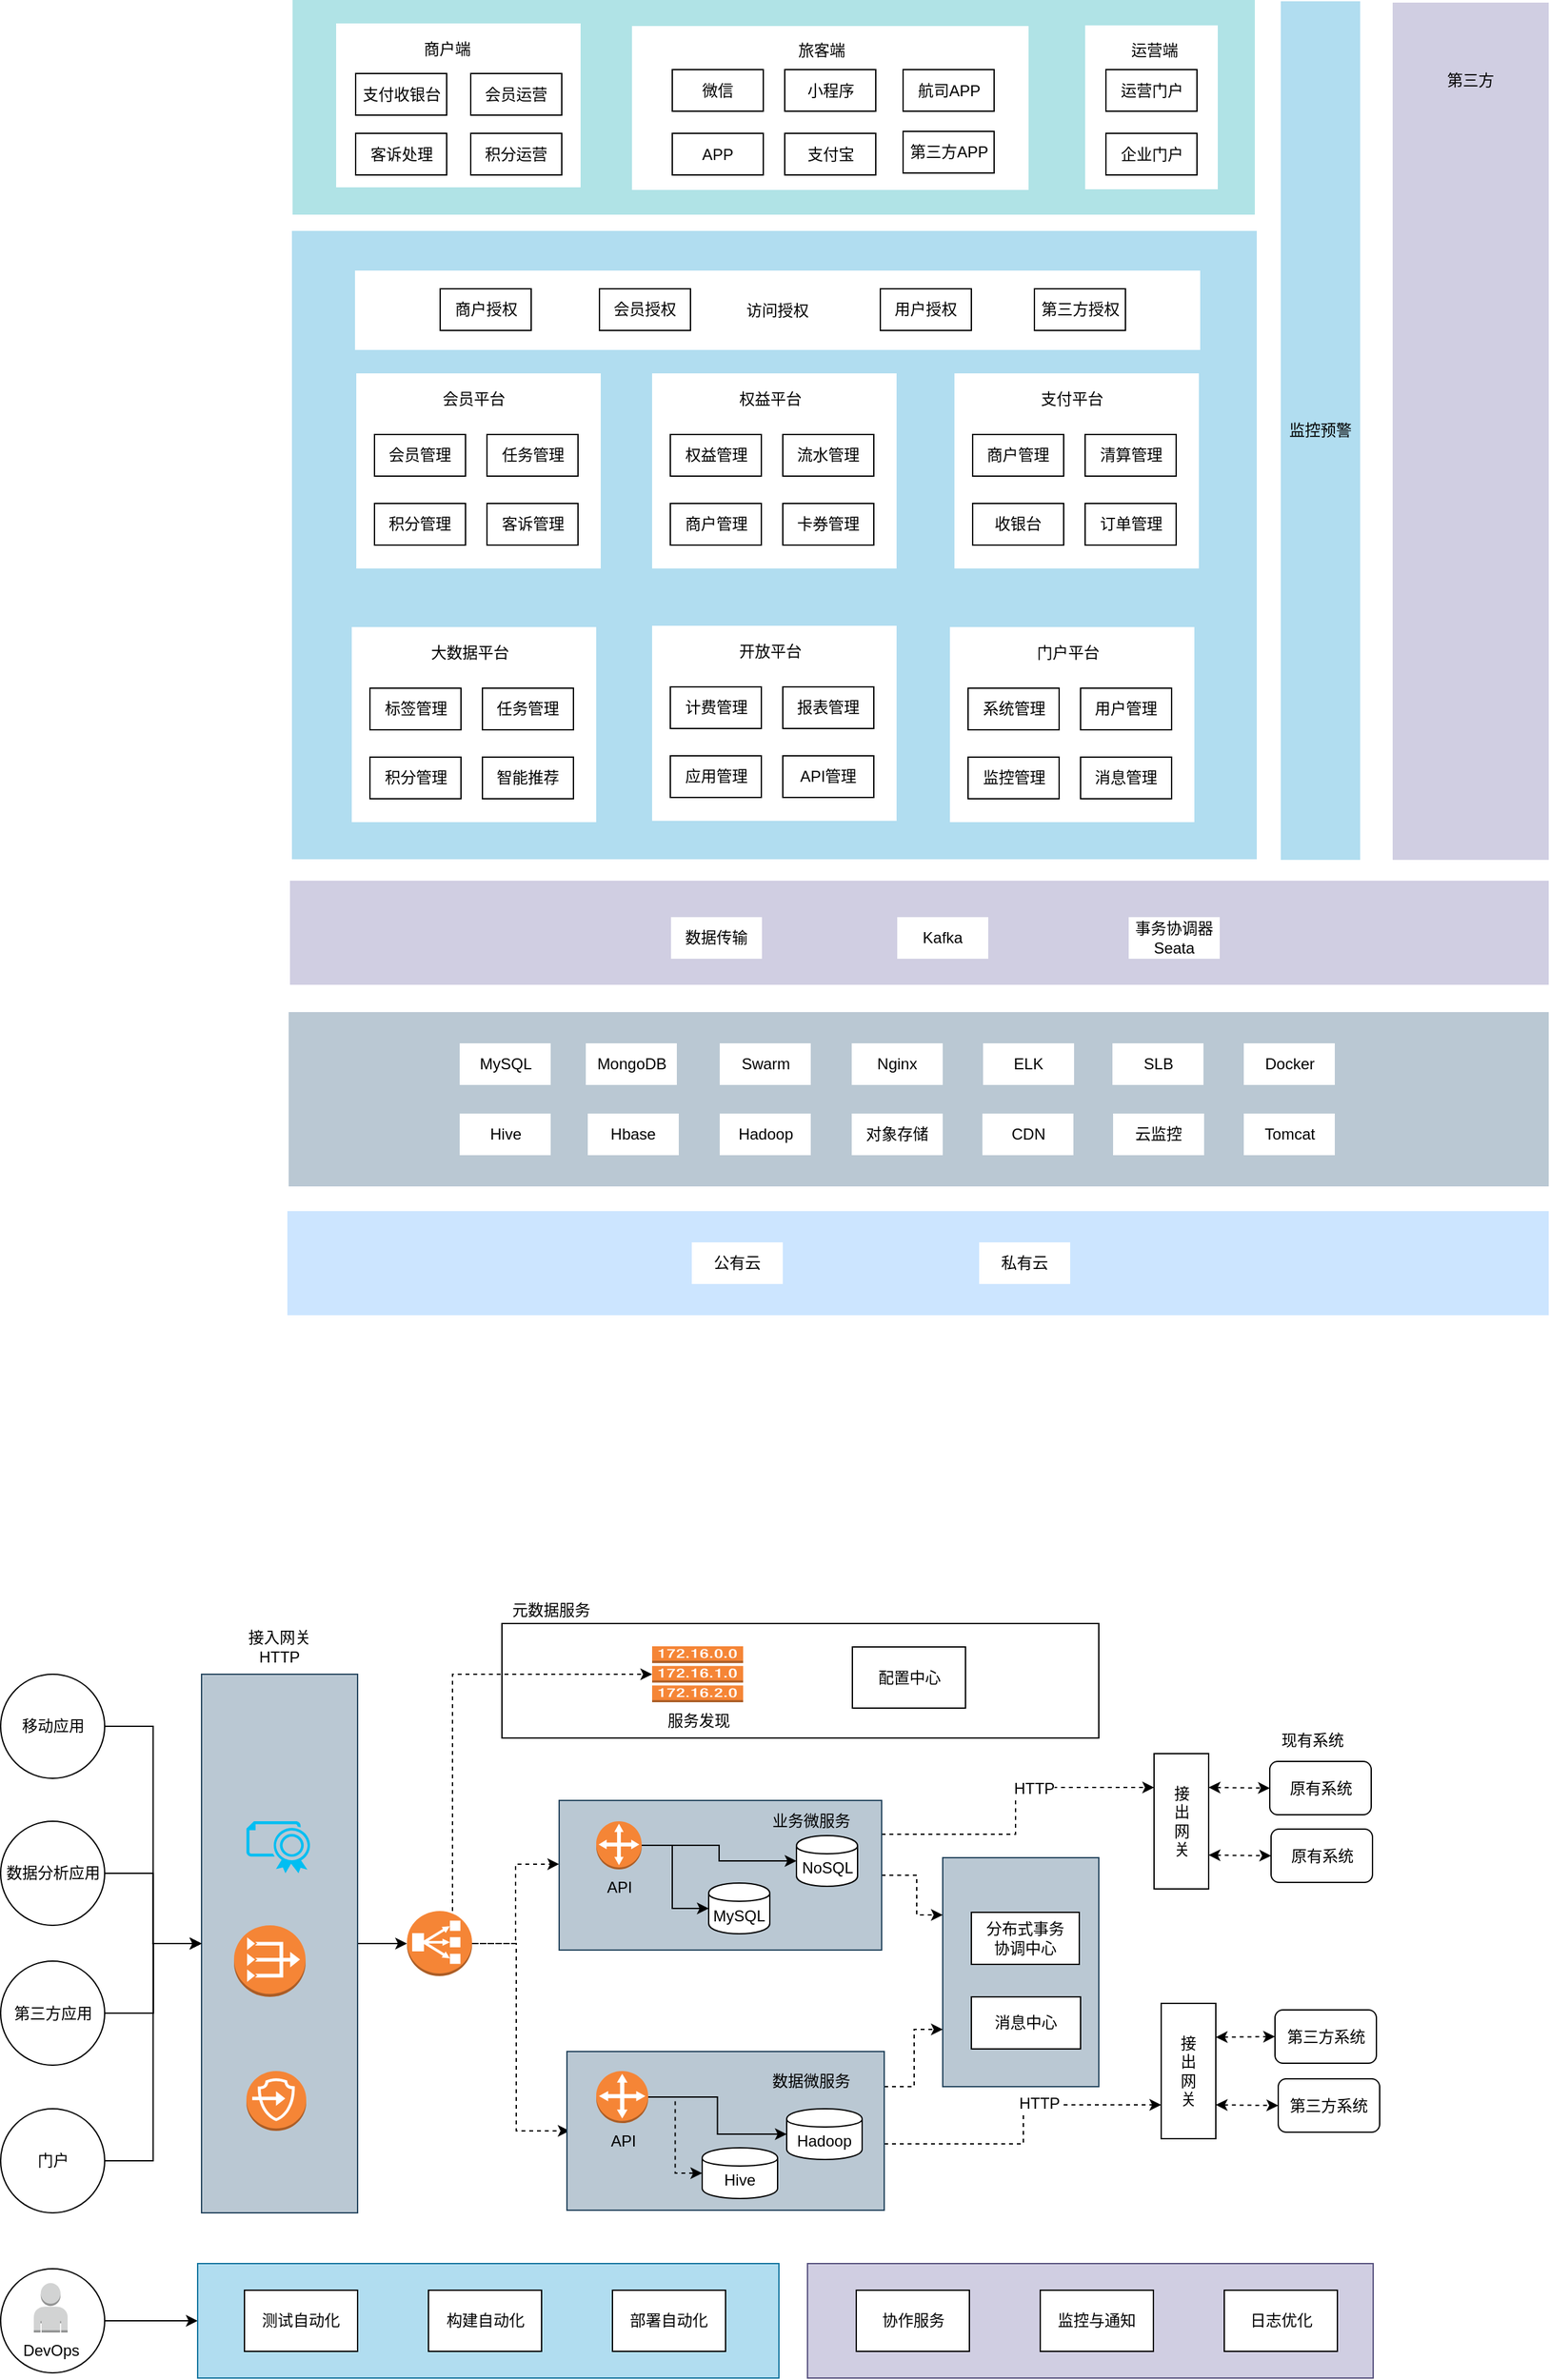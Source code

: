 <mxfile pages="1" version="11.2.4" type="github"><diagram id="NzfkLRakBl-aWR2sNUwm" name="Page-1"><mxGraphModel dx="2050" dy="1060" grid="0" gridSize="10" guides="1" tooltips="1" connect="1" arrows="1" fold="1" page="0" pageScale="1" pageWidth="827" pageHeight="1169" math="0" shadow="0"><root><mxCell id="0"/><mxCell id="1" parent="0"/><mxCell id="3Fnt4mqlotOoZ6IfhGsN-172" value="" style="rounded=0;whiteSpace=wrap;html=1;strokeColor=#23445d;fillColor=#bac8d3;" vertex="1" parent="1"><mxGeometry x="345" y="1458" width="120" height="176" as="geometry"/></mxCell><mxCell id="3Fnt4mqlotOoZ6IfhGsN-140" value="" style="rounded=0;whiteSpace=wrap;html=1;strokeColor=#000000;" vertex="1" parent="1"><mxGeometry x="6" y="1278" width="459" height="88" as="geometry"/></mxCell><mxCell id="3Fnt4mqlotOoZ6IfhGsN-130" value="" style="rounded=0;whiteSpace=wrap;html=1;strokeColor=none;fillColor=#b0e3e6;" vertex="1" parent="1"><mxGeometry x="-155" y="30" width="740" height="165" as="geometry"/></mxCell><mxCell id="3Fnt4mqlotOoZ6IfhGsN-113" value="" style="rounded=0;whiteSpace=wrap;html=1;strokeColor=none;fillColor=#b1ddf0;" vertex="1" parent="1"><mxGeometry x="-155.5" y="207.5" width="742" height="483" as="geometry"/></mxCell><mxCell id="3Fnt4mqlotOoZ6IfhGsN-93" value="" style="rounded=0;whiteSpace=wrap;html=1;fillColor=#cce5ff;strokeColor=none;" vertex="1" parent="1"><mxGeometry x="-159" y="961" width="970" height="80" as="geometry"/></mxCell><mxCell id="3Fnt4mqlotOoZ6IfhGsN-49" value="" style="rounded=0;whiteSpace=wrap;html=1;strokeColor=none;" vertex="1" parent="1"><mxGeometry x="-106" y="317" width="188" height="150" as="geometry"/></mxCell><mxCell id="3Fnt4mqlotOoZ6IfhGsN-28" value="访问授权" style="rounded=0;whiteSpace=wrap;html=1;strokeColor=none;" vertex="1" parent="1"><mxGeometry x="-107" y="238" width="650" height="61" as="geometry"/></mxCell><mxCell id="3Fnt4mqlotOoZ6IfhGsN-18" value="" style="rounded=0;whiteSpace=wrap;html=1;strokeColor=none;" vertex="1" parent="1"><mxGeometry x="-121.5" y="48" width="188" height="126" as="geometry"/></mxCell><mxCell id="3Fnt4mqlotOoZ6IfhGsN-19" value="商户端" style="text;html=1;strokeColor=none;fillColor=none;align=center;verticalAlign=middle;whiteSpace=wrap;rounded=0;" vertex="1" parent="1"><mxGeometry x="-56.5" y="58" width="40" height="20" as="geometry"/></mxCell><mxCell id="3Fnt4mqlotOoZ6IfhGsN-20" value="" style="rounded=0;whiteSpace=wrap;html=1;strokeColor=none;" vertex="1" parent="1"><mxGeometry x="106" y="50" width="305" height="126" as="geometry"/></mxCell><mxCell id="3Fnt4mqlotOoZ6IfhGsN-21" value="旅客端" style="text;html=1;strokeColor=none;fillColor=none;align=center;verticalAlign=middle;whiteSpace=wrap;rounded=0;" vertex="1" parent="1"><mxGeometry x="232" y="59" width="40" height="20" as="geometry"/></mxCell><mxCell id="3Fnt4mqlotOoZ6IfhGsN-22" value="" style="rounded=0;whiteSpace=wrap;html=1;strokeColor=none;" vertex="1" parent="1"><mxGeometry x="454.5" y="49.5" width="102" height="126" as="geometry"/></mxCell><mxCell id="3Fnt4mqlotOoZ6IfhGsN-23" value="运营端" style="text;html=1;strokeColor=none;fillColor=none;align=center;verticalAlign=middle;whiteSpace=wrap;rounded=0;" vertex="1" parent="1"><mxGeometry x="487.5" y="59" width="40" height="20" as="geometry"/></mxCell><mxCell id="3Fnt4mqlotOoZ6IfhGsN-24" value="" style="rounded=0;whiteSpace=wrap;html=1;fillColor=#d0cee2;strokeColor=none;" vertex="1" parent="1"><mxGeometry x="691" y="32" width="120" height="659" as="geometry"/></mxCell><mxCell id="3Fnt4mqlotOoZ6IfhGsN-25" value="第三方" style="text;html=1;strokeColor=none;fillColor=none;align=center;verticalAlign=middle;whiteSpace=wrap;rounded=0;" vertex="1" parent="1"><mxGeometry x="731" y="82" width="40" height="20" as="geometry"/></mxCell><mxCell id="3Fnt4mqlotOoZ6IfhGsN-26" value="监控预警" style="rounded=0;whiteSpace=wrap;html=1;fillColor=#b1ddf0;strokeColor=none;" vertex="1" parent="1"><mxGeometry x="605" y="31" width="61" height="660" as="geometry"/></mxCell><mxCell id="3Fnt4mqlotOoZ6IfhGsN-29" value="" style="rounded=0;whiteSpace=wrap;html=1;fillColor=#bac8d3;strokeColor=none;" vertex="1" parent="1"><mxGeometry x="-158" y="808" width="969" height="134" as="geometry"/></mxCell><mxCell id="3Fnt4mqlotOoZ6IfhGsN-30" value="MySQL" style="rounded=0;whiteSpace=wrap;html=1;strokeColor=none;" vertex="1" parent="1"><mxGeometry x="-26.5" y="832" width="70" height="32" as="geometry"/></mxCell><mxCell id="3Fnt4mqlotOoZ6IfhGsN-31" value="MongoDB" style="rounded=0;whiteSpace=wrap;html=1;strokeColor=none;" vertex="1" parent="1"><mxGeometry x="70.5" y="832" width="70" height="32" as="geometry"/></mxCell><mxCell id="3Fnt4mqlotOoZ6IfhGsN-35" value="SLB" style="rounded=0;whiteSpace=wrap;html=1;strokeColor=none;" vertex="1" parent="1"><mxGeometry x="475.5" y="832" width="70" height="32" as="geometry"/></mxCell><mxCell id="3Fnt4mqlotOoZ6IfhGsN-36" value="Docker" style="rounded=0;whiteSpace=wrap;html=1;strokeColor=none;" vertex="1" parent="1"><mxGeometry x="576.5" y="832" width="70" height="32" as="geometry"/></mxCell><mxCell id="3Fnt4mqlotOoZ6IfhGsN-37" value="Swarm" style="rounded=0;whiteSpace=wrap;html=1;strokeColor=none;" vertex="1" parent="1"><mxGeometry x="173.5" y="832" width="70" height="32" as="geometry"/></mxCell><mxCell id="3Fnt4mqlotOoZ6IfhGsN-39" value="Hive" style="rounded=0;whiteSpace=wrap;html=1;strokeColor=none;" vertex="1" parent="1"><mxGeometry x="-26.5" y="886" width="70" height="32" as="geometry"/></mxCell><mxCell id="3Fnt4mqlotOoZ6IfhGsN-40" value="Hbase" style="rounded=0;whiteSpace=wrap;html=1;strokeColor=none;" vertex="1" parent="1"><mxGeometry x="72" y="886" width="70" height="32" as="geometry"/></mxCell><mxCell id="3Fnt4mqlotOoZ6IfhGsN-41" value="Hadoop" style="rounded=0;whiteSpace=wrap;html=1;strokeColor=none;" vertex="1" parent="1"><mxGeometry x="173.5" y="886" width="70" height="32" as="geometry"/></mxCell><mxCell id="3Fnt4mqlotOoZ6IfhGsN-42" value="对象存储" style="rounded=0;whiteSpace=wrap;html=1;strokeColor=none;" vertex="1" parent="1"><mxGeometry x="275" y="886" width="70" height="32" as="geometry"/></mxCell><mxCell id="3Fnt4mqlotOoZ6IfhGsN-43" value="CDN" style="rounded=0;whiteSpace=wrap;html=1;strokeColor=none;" vertex="1" parent="1"><mxGeometry x="375.5" y="886" width="70" height="32" as="geometry"/></mxCell><mxCell id="3Fnt4mqlotOoZ6IfhGsN-44" value="云监控" style="rounded=0;whiteSpace=wrap;html=1;strokeColor=none;" vertex="1" parent="1"><mxGeometry x="476" y="886" width="70" height="32" as="geometry"/></mxCell><mxCell id="3Fnt4mqlotOoZ6IfhGsN-45" value="Tomcat" style="rounded=0;whiteSpace=wrap;html=1;strokeColor=none;" vertex="1" parent="1"><mxGeometry x="576.5" y="886" width="70" height="32" as="geometry"/></mxCell><mxCell id="3Fnt4mqlotOoZ6IfhGsN-46" value="Nginx" style="rounded=0;whiteSpace=wrap;html=1;strokeColor=none;" vertex="1" parent="1"><mxGeometry x="275" y="832" width="70" height="32" as="geometry"/></mxCell><mxCell id="3Fnt4mqlotOoZ6IfhGsN-47" value="ELK" style="rounded=0;whiteSpace=wrap;html=1;strokeColor=none;" vertex="1" parent="1"><mxGeometry x="376" y="832" width="70" height="32" as="geometry"/></mxCell><mxCell id="3Fnt4mqlotOoZ6IfhGsN-50" value="会员平台" style="text;html=1;strokeColor=none;fillColor=none;align=center;verticalAlign=middle;whiteSpace=wrap;rounded=0;" vertex="1" parent="1"><mxGeometry x="-41" y="327" width="51" height="20" as="geometry"/></mxCell><mxCell id="3Fnt4mqlotOoZ6IfhGsN-52" value="会员管理" style="rounded=0;whiteSpace=wrap;html=1;strokeColor=#000000;" vertex="1" parent="1"><mxGeometry x="-92" y="364" width="70" height="32" as="geometry"/></mxCell><mxCell id="3Fnt4mqlotOoZ6IfhGsN-53" value="任务管理" style="rounded=0;whiteSpace=wrap;html=1;strokeColor=#000000;" vertex="1" parent="1"><mxGeometry x="-5.5" y="364" width="70" height="32" as="geometry"/></mxCell><mxCell id="3Fnt4mqlotOoZ6IfhGsN-54" value="" style="rounded=0;whiteSpace=wrap;html=1;strokeColor=none;" vertex="1" parent="1"><mxGeometry x="121.5" y="317" width="188" height="150" as="geometry"/></mxCell><mxCell id="3Fnt4mqlotOoZ6IfhGsN-55" value="权益平台" style="text;html=1;strokeColor=none;fillColor=none;align=center;verticalAlign=middle;whiteSpace=wrap;rounded=0;" vertex="1" parent="1"><mxGeometry x="186.5" y="327" width="51" height="20" as="geometry"/></mxCell><mxCell id="3Fnt4mqlotOoZ6IfhGsN-56" value="权益管理" style="rounded=0;whiteSpace=wrap;html=1;strokeColor=#000000;" vertex="1" parent="1"><mxGeometry x="135.5" y="364" width="70" height="32" as="geometry"/></mxCell><mxCell id="3Fnt4mqlotOoZ6IfhGsN-57" value="流水管理" style="rounded=0;whiteSpace=wrap;html=1;strokeColor=#000000;" vertex="1" parent="1"><mxGeometry x="222" y="364" width="70" height="32" as="geometry"/></mxCell><mxCell id="3Fnt4mqlotOoZ6IfhGsN-58" value="" style="rounded=0;whiteSpace=wrap;html=1;strokeColor=none;" vertex="1" parent="1"><mxGeometry x="354" y="317" width="188" height="150" as="geometry"/></mxCell><mxCell id="3Fnt4mqlotOoZ6IfhGsN-59" value="支付平台" style="text;html=1;strokeColor=none;fillColor=none;align=center;verticalAlign=middle;whiteSpace=wrap;rounded=0;" vertex="1" parent="1"><mxGeometry x="419" y="327" width="51" height="20" as="geometry"/></mxCell><mxCell id="3Fnt4mqlotOoZ6IfhGsN-60" value="商户管理" style="rounded=0;whiteSpace=wrap;html=1;strokeColor=#000000;" vertex="1" parent="1"><mxGeometry x="368" y="364" width="70" height="32" as="geometry"/></mxCell><mxCell id="3Fnt4mqlotOoZ6IfhGsN-61" value="清算管理" style="rounded=0;whiteSpace=wrap;html=1;strokeColor=#000000;" vertex="1" parent="1"><mxGeometry x="454.5" y="364" width="70" height="32" as="geometry"/></mxCell><mxCell id="3Fnt4mqlotOoZ6IfhGsN-62" value="收银台" style="rounded=0;whiteSpace=wrap;html=1;strokeColor=#000000;" vertex="1" parent="1"><mxGeometry x="368" y="417" width="70" height="32" as="geometry"/></mxCell><mxCell id="3Fnt4mqlotOoZ6IfhGsN-63" value="订单管理" style="rounded=0;whiteSpace=wrap;html=1;strokeColor=#000000;" vertex="1" parent="1"><mxGeometry x="454.5" y="417" width="70" height="32" as="geometry"/></mxCell><mxCell id="3Fnt4mqlotOoZ6IfhGsN-64" value="积分管理" style="rounded=0;whiteSpace=wrap;html=1;strokeColor=#000000;" vertex="1" parent="1"><mxGeometry x="-92" y="417" width="70" height="32" as="geometry"/></mxCell><mxCell id="3Fnt4mqlotOoZ6IfhGsN-65" value="客诉管理" style="rounded=0;whiteSpace=wrap;html=1;strokeColor=#000000;" vertex="1" parent="1"><mxGeometry x="-5.5" y="417" width="70" height="32" as="geometry"/></mxCell><mxCell id="3Fnt4mqlotOoZ6IfhGsN-66" value="" style="rounded=0;whiteSpace=wrap;html=1;strokeColor=none;" vertex="1" parent="1"><mxGeometry x="-109.5" y="512" width="188" height="150" as="geometry"/></mxCell><mxCell id="3Fnt4mqlotOoZ6IfhGsN-67" value="大数据平台" style="text;html=1;strokeColor=none;fillColor=none;align=center;verticalAlign=middle;whiteSpace=wrap;rounded=0;" vertex="1" parent="1"><mxGeometry x="-50.5" y="522" width="63" height="20" as="geometry"/></mxCell><mxCell id="3Fnt4mqlotOoZ6IfhGsN-68" value="标签管理" style="rounded=0;whiteSpace=wrap;html=1;strokeColor=#000000;" vertex="1" parent="1"><mxGeometry x="-95.5" y="559" width="70" height="32" as="geometry"/></mxCell><mxCell id="3Fnt4mqlotOoZ6IfhGsN-69" value="任务管理" style="rounded=0;whiteSpace=wrap;html=1;strokeColor=#000000;" vertex="1" parent="1"><mxGeometry x="-9" y="559" width="70" height="32" as="geometry"/></mxCell><mxCell id="3Fnt4mqlotOoZ6IfhGsN-70" value="积分管理" style="rounded=0;whiteSpace=wrap;html=1;strokeColor=#000000;" vertex="1" parent="1"><mxGeometry x="-95.5" y="612" width="70" height="32" as="geometry"/></mxCell><mxCell id="3Fnt4mqlotOoZ6IfhGsN-71" value="智能推荐" style="rounded=0;whiteSpace=wrap;html=1;strokeColor=#000000;" vertex="1" parent="1"><mxGeometry x="-9" y="612" width="70" height="32" as="geometry"/></mxCell><mxCell id="3Fnt4mqlotOoZ6IfhGsN-72" value="" style="rounded=0;whiteSpace=wrap;html=1;fillColor=#d0cee2;strokeColor=none;" vertex="1" parent="1"><mxGeometry x="-157" y="707" width="968" height="80" as="geometry"/></mxCell><mxCell id="3Fnt4mqlotOoZ6IfhGsN-76" value="数据传输" style="rounded=0;whiteSpace=wrap;html=1;strokeColor=none;" vertex="1" parent="1"><mxGeometry x="136" y="735" width="70" height="32" as="geometry"/></mxCell><mxCell id="3Fnt4mqlotOoZ6IfhGsN-77" value="Kafka" style="rounded=0;whiteSpace=wrap;html=1;strokeColor=none;" vertex="1" parent="1"><mxGeometry x="310" y="735" width="70" height="32" as="geometry"/></mxCell><mxCell id="3Fnt4mqlotOoZ6IfhGsN-91" value="事务协调器Seata" style="rounded=0;whiteSpace=wrap;html=1;strokeColor=none;" vertex="1" parent="1"><mxGeometry x="488" y="735" width="70" height="32" as="geometry"/></mxCell><mxCell id="3Fnt4mqlotOoZ6IfhGsN-92" value="公有云" style="rounded=0;whiteSpace=wrap;html=1;strokeColor=none;" vertex="1" parent="1"><mxGeometry x="152" y="985" width="70" height="32" as="geometry"/></mxCell><mxCell id="3Fnt4mqlotOoZ6IfhGsN-94" value="私有云" style="rounded=0;whiteSpace=wrap;html=1;strokeColor=none;" vertex="1" parent="1"><mxGeometry x="373" y="985" width="70" height="32" as="geometry"/></mxCell><mxCell id="3Fnt4mqlotOoZ6IfhGsN-95" value="" style="rounded=0;whiteSpace=wrap;html=1;strokeColor=none;" vertex="1" parent="1"><mxGeometry x="121.5" y="511" width="188" height="150" as="geometry"/></mxCell><mxCell id="3Fnt4mqlotOoZ6IfhGsN-96" value="开放平台" style="text;html=1;strokeColor=none;fillColor=none;align=center;verticalAlign=middle;whiteSpace=wrap;rounded=0;" vertex="1" parent="1"><mxGeometry x="186.5" y="521" width="51" height="20" as="geometry"/></mxCell><mxCell id="3Fnt4mqlotOoZ6IfhGsN-97" value="计费管理" style="rounded=0;whiteSpace=wrap;html=1;strokeColor=#000000;" vertex="1" parent="1"><mxGeometry x="135.5" y="558" width="70" height="32" as="geometry"/></mxCell><mxCell id="3Fnt4mqlotOoZ6IfhGsN-98" value="报表管理" style="rounded=0;whiteSpace=wrap;html=1;strokeColor=#000000;" vertex="1" parent="1"><mxGeometry x="222" y="558" width="70" height="32" as="geometry"/></mxCell><mxCell id="3Fnt4mqlotOoZ6IfhGsN-99" value="应用管理" style="rounded=0;whiteSpace=wrap;html=1;strokeColor=#000000;" vertex="1" parent="1"><mxGeometry x="135.5" y="611" width="70" height="32" as="geometry"/></mxCell><mxCell id="3Fnt4mqlotOoZ6IfhGsN-100" value="API管理" style="rounded=0;whiteSpace=wrap;html=1;strokeColor=#000000;" vertex="1" parent="1"><mxGeometry x="222" y="611" width="70" height="32" as="geometry"/></mxCell><mxCell id="3Fnt4mqlotOoZ6IfhGsN-101" value="" style="rounded=0;whiteSpace=wrap;html=1;strokeColor=none;" vertex="1" parent="1"><mxGeometry x="350.5" y="512" width="188" height="150" as="geometry"/></mxCell><mxCell id="3Fnt4mqlotOoZ6IfhGsN-102" value="门户平台" style="text;html=1;strokeColor=none;fillColor=none;align=center;verticalAlign=middle;whiteSpace=wrap;rounded=0;" vertex="1" parent="1"><mxGeometry x="415.5" y="522" width="51" height="20" as="geometry"/></mxCell><mxCell id="3Fnt4mqlotOoZ6IfhGsN-103" value="系统管理" style="rounded=0;whiteSpace=wrap;html=1;strokeColor=#000000;" vertex="1" parent="1"><mxGeometry x="364.5" y="559" width="70" height="32" as="geometry"/></mxCell><mxCell id="3Fnt4mqlotOoZ6IfhGsN-104" value="用户管理" style="rounded=0;whiteSpace=wrap;html=1;strokeColor=#000000;" vertex="1" parent="1"><mxGeometry x="451" y="559" width="70" height="32" as="geometry"/></mxCell><mxCell id="3Fnt4mqlotOoZ6IfhGsN-105" value="监控管理" style="rounded=0;whiteSpace=wrap;html=1;strokeColor=#000000;" vertex="1" parent="1"><mxGeometry x="364.5" y="612" width="70" height="32" as="geometry"/></mxCell><mxCell id="3Fnt4mqlotOoZ6IfhGsN-106" value="消息管理" style="rounded=0;whiteSpace=wrap;html=1;strokeColor=#000000;" vertex="1" parent="1"><mxGeometry x="451" y="612" width="70" height="32" as="geometry"/></mxCell><mxCell id="3Fnt4mqlotOoZ6IfhGsN-107" value="商户管理" style="rounded=0;whiteSpace=wrap;html=1;strokeColor=#000000;" vertex="1" parent="1"><mxGeometry x="135.5" y="417" width="70" height="32" as="geometry"/></mxCell><mxCell id="3Fnt4mqlotOoZ6IfhGsN-108" value="卡券管理" style="rounded=0;whiteSpace=wrap;html=1;strokeColor=#000000;" vertex="1" parent="1"><mxGeometry x="222" y="417" width="70" height="32" as="geometry"/></mxCell><mxCell id="3Fnt4mqlotOoZ6IfhGsN-109" value="会员授权" style="rounded=0;whiteSpace=wrap;html=1;strokeColor=#000000;" vertex="1" parent="1"><mxGeometry x="81" y="252" width="70" height="32" as="geometry"/></mxCell><mxCell id="3Fnt4mqlotOoZ6IfhGsN-110" value="用户授权" style="rounded=0;whiteSpace=wrap;html=1;strokeColor=#000000;" vertex="1" parent="1"><mxGeometry x="297" y="252" width="70" height="32" as="geometry"/></mxCell><mxCell id="3Fnt4mqlotOoZ6IfhGsN-111" value="商户授权" style="rounded=0;whiteSpace=wrap;html=1;strokeColor=#000000;" vertex="1" parent="1"><mxGeometry x="-41.5" y="252" width="70" height="32" as="geometry"/></mxCell><mxCell id="3Fnt4mqlotOoZ6IfhGsN-112" value="第三方授权" style="rounded=0;whiteSpace=wrap;html=1;strokeColor=#000000;" vertex="1" parent="1"><mxGeometry x="415.5" y="252" width="70" height="32" as="geometry"/></mxCell><mxCell id="3Fnt4mqlotOoZ6IfhGsN-117" value="微信" style="rounded=0;whiteSpace=wrap;html=1;strokeColor=#000000;" vertex="1" parent="1"><mxGeometry x="137" y="83.5" width="70" height="32" as="geometry"/></mxCell><mxCell id="3Fnt4mqlotOoZ6IfhGsN-118" value="小程序" style="rounded=0;whiteSpace=wrap;html=1;strokeColor=#000000;" vertex="1" parent="1"><mxGeometry x="223.5" y="83.5" width="70" height="32" as="geometry"/></mxCell><mxCell id="3Fnt4mqlotOoZ6IfhGsN-119" value="APP" style="rounded=0;whiteSpace=wrap;html=1;strokeColor=#000000;" vertex="1" parent="1"><mxGeometry x="137" y="132.5" width="70" height="32" as="geometry"/></mxCell><mxCell id="3Fnt4mqlotOoZ6IfhGsN-120" value="支付宝" style="rounded=0;whiteSpace=wrap;html=1;strokeColor=#000000;" vertex="1" parent="1"><mxGeometry x="223.5" y="132.5" width="70" height="32" as="geometry"/></mxCell><mxCell id="3Fnt4mqlotOoZ6IfhGsN-122" value="企业门户" style="rounded=0;whiteSpace=wrap;html=1;strokeColor=#000000;" vertex="1" parent="1"><mxGeometry x="470.5" y="132.5" width="70" height="32" as="geometry"/></mxCell><mxCell id="3Fnt4mqlotOoZ6IfhGsN-123" value="运营门户" style="rounded=0;whiteSpace=wrap;html=1;strokeColor=#000000;" vertex="1" parent="1"><mxGeometry x="470.5" y="83.5" width="70" height="32" as="geometry"/></mxCell><mxCell id="3Fnt4mqlotOoZ6IfhGsN-124" value="航司APP" style="rounded=0;whiteSpace=wrap;html=1;strokeColor=#000000;" vertex="1" parent="1"><mxGeometry x="314.5" y="83.5" width="70" height="32" as="geometry"/></mxCell><mxCell id="3Fnt4mqlotOoZ6IfhGsN-125" value="第三方APP" style="rounded=0;whiteSpace=wrap;html=1;strokeColor=#000000;" vertex="1" parent="1"><mxGeometry x="314.5" y="131" width="70" height="32" as="geometry"/></mxCell><mxCell id="3Fnt4mqlotOoZ6IfhGsN-126" value="支付收银台" style="rounded=0;whiteSpace=wrap;html=1;strokeColor=#000000;" vertex="1" parent="1"><mxGeometry x="-106.5" y="86.5" width="70" height="32" as="geometry"/></mxCell><mxCell id="3Fnt4mqlotOoZ6IfhGsN-127" value="会员运营" style="rounded=0;whiteSpace=wrap;html=1;strokeColor=#000000;" vertex="1" parent="1"><mxGeometry x="-18" y="86.5" width="70" height="32" as="geometry"/></mxCell><mxCell id="3Fnt4mqlotOoZ6IfhGsN-128" value="客诉处理" style="rounded=0;whiteSpace=wrap;html=1;strokeColor=#000000;" vertex="1" parent="1"><mxGeometry x="-106.5" y="132.5" width="70" height="32" as="geometry"/></mxCell><mxCell id="3Fnt4mqlotOoZ6IfhGsN-129" value="积分运营" style="rounded=0;whiteSpace=wrap;html=1;strokeColor=#000000;" vertex="1" parent="1"><mxGeometry x="-18" y="132.5" width="70" height="32" as="geometry"/></mxCell><mxCell id="3Fnt4mqlotOoZ6IfhGsN-139" style="edgeStyle=orthogonalEdgeStyle;rounded=0;orthogonalLoop=1;jettySize=auto;html=1;entryX=0;entryY=0.5;entryDx=0;entryDy=0;entryPerimeter=0;" edge="1" parent="1" source="3Fnt4mqlotOoZ6IfhGsN-131" target="3Fnt4mqlotOoZ6IfhGsN-138"><mxGeometry relative="1" as="geometry"/></mxCell><mxCell id="3Fnt4mqlotOoZ6IfhGsN-131" value="" style="rounded=0;whiteSpace=wrap;html=1;strokeColor=#23445d;fillColor=#bac8d3;" vertex="1" parent="1"><mxGeometry x="-225" y="1317" width="120" height="414" as="geometry"/></mxCell><mxCell id="3Fnt4mqlotOoZ6IfhGsN-212" style="edgeStyle=orthogonalEdgeStyle;rounded=0;orthogonalLoop=1;jettySize=auto;html=1;entryX=0;entryY=0.5;entryDx=0;entryDy=0;" edge="1" parent="1" source="3Fnt4mqlotOoZ6IfhGsN-132" target="3Fnt4mqlotOoZ6IfhGsN-131"><mxGeometry relative="1" as="geometry"/></mxCell><mxCell id="3Fnt4mqlotOoZ6IfhGsN-132" value="移动应用" style="ellipse;whiteSpace=wrap;html=1;aspect=fixed;strokeColor=#000000;" vertex="1" parent="1"><mxGeometry x="-379.5" y="1317" width="80" height="80" as="geometry"/></mxCell><mxCell id="3Fnt4mqlotOoZ6IfhGsN-211" style="edgeStyle=orthogonalEdgeStyle;rounded=0;orthogonalLoop=1;jettySize=auto;html=1;entryX=0;entryY=0.5;entryDx=0;entryDy=0;" edge="1" parent="1" source="3Fnt4mqlotOoZ6IfhGsN-133" target="3Fnt4mqlotOoZ6IfhGsN-131"><mxGeometry relative="1" as="geometry"/></mxCell><mxCell id="3Fnt4mqlotOoZ6IfhGsN-133" value="数据分析应用" style="ellipse;whiteSpace=wrap;html=1;aspect=fixed;strokeColor=#000000;" vertex="1" parent="1"><mxGeometry x="-379.5" y="1430" width="80" height="80" as="geometry"/></mxCell><mxCell id="3Fnt4mqlotOoZ6IfhGsN-134" value="接入网关HTTP" style="text;html=1;strokeColor=none;fillColor=none;align=center;verticalAlign=middle;whiteSpace=wrap;rounded=0;" vertex="1" parent="1"><mxGeometry x="-196.5" y="1286" width="62" height="20" as="geometry"/></mxCell><mxCell id="3Fnt4mqlotOoZ6IfhGsN-135" value="" style="verticalLabelPosition=bottom;html=1;verticalAlign=top;align=center;strokeColor=none;fillColor=#00BEF2;shape=mxgraph.azure.certificate;pointerEvents=1;" vertex="1" parent="1"><mxGeometry x="-190.5" y="1430" width="50" height="40" as="geometry"/></mxCell><mxCell id="3Fnt4mqlotOoZ6IfhGsN-136" value="" style="outlineConnect=0;dashed=0;verticalLabelPosition=bottom;verticalAlign=top;align=center;html=1;shape=mxgraph.aws3.vpc_nat_gateway;fillColor=#F58536;gradientColor=none;strokeColor=#000000;" vertex="1" parent="1"><mxGeometry x="-200" y="1510" width="55" height="55" as="geometry"/></mxCell><mxCell id="3Fnt4mqlotOoZ6IfhGsN-145" style="edgeStyle=orthogonalEdgeStyle;rounded=0;orthogonalLoop=1;jettySize=auto;html=1;entryX=0;entryY=0.5;entryDx=0;entryDy=0;entryPerimeter=0;dashed=1;" edge="1" parent="1" source="3Fnt4mqlotOoZ6IfhGsN-138" target="3Fnt4mqlotOoZ6IfhGsN-144"><mxGeometry relative="1" as="geometry"><Array as="points"><mxPoint x="-32" y="1317"/></Array></mxGeometry></mxCell><mxCell id="3Fnt4mqlotOoZ6IfhGsN-190" style="edgeStyle=orthogonalEdgeStyle;rounded=0;orthogonalLoop=1;jettySize=auto;html=1;entryX=0;entryY=0.426;entryDx=0;entryDy=0;entryPerimeter=0;dashed=1;" edge="1" parent="1" source="3Fnt4mqlotOoZ6IfhGsN-138" target="3Fnt4mqlotOoZ6IfhGsN-155"><mxGeometry relative="1" as="geometry"/></mxCell><mxCell id="3Fnt4mqlotOoZ6IfhGsN-191" style="edgeStyle=orthogonalEdgeStyle;rounded=0;orthogonalLoop=1;jettySize=auto;html=1;entryX=0;entryY=0.5;entryDx=0;entryDy=0;dashed=1;" edge="1" parent="1"><mxGeometry relative="1" as="geometry"><mxPoint x="-15" y="1524" as="sourcePoint"/><mxPoint x="58" y="1668" as="targetPoint"/><Array as="points"><mxPoint x="17" y="1524"/><mxPoint x="17" y="1668"/></Array></mxGeometry></mxCell><mxCell id="3Fnt4mqlotOoZ6IfhGsN-138" value="" style="outlineConnect=0;dashed=0;verticalLabelPosition=bottom;verticalAlign=top;align=center;html=1;shape=mxgraph.aws3.classic_load_balancer;fillColor=#F58536;gradientColor=none;strokeColor=#000000;" vertex="1" parent="1"><mxGeometry x="-67" y="1499" width="50" height="50" as="geometry"/></mxCell><mxCell id="3Fnt4mqlotOoZ6IfhGsN-141" value="元数据服务" style="text;html=1;strokeColor=none;fillColor=none;align=center;verticalAlign=middle;whiteSpace=wrap;rounded=0;" vertex="1" parent="1"><mxGeometry x="12.5" y="1258" width="62" height="20" as="geometry"/></mxCell><mxCell id="3Fnt4mqlotOoZ6IfhGsN-142" value="" style="outlineConnect=0;dashed=0;verticalLabelPosition=bottom;verticalAlign=top;align=center;html=1;shape=mxgraph.aws3.endpoints;fillColor=#F58536;gradientColor=none;strokeColor=#000000;" vertex="1" parent="1"><mxGeometry x="-190.5" y="1622" width="46" height="46" as="geometry"/></mxCell><mxCell id="3Fnt4mqlotOoZ6IfhGsN-144" value="服务发现" style="outlineConnect=0;dashed=0;verticalLabelPosition=bottom;verticalAlign=top;align=center;html=1;shape=mxgraph.aws3.route_table;fillColor=#F58536;gradientColor=none;strokeColor=#000000;" vertex="1" parent="1"><mxGeometry x="121.5" y="1295.5" width="70" height="43" as="geometry"/></mxCell><mxCell id="3Fnt4mqlotOoZ6IfhGsN-174" style="edgeStyle=orthogonalEdgeStyle;rounded=0;orthogonalLoop=1;jettySize=auto;html=1;entryX=0;entryY=0.75;entryDx=0;entryDy=0;dashed=1;" edge="1" parent="1" source="3Fnt4mqlotOoZ6IfhGsN-146" target="3Fnt4mqlotOoZ6IfhGsN-173"><mxGeometry relative="1" as="geometry"><Array as="points"><mxPoint x="407" y="1678"/><mxPoint x="407" y="1648"/></Array></mxGeometry></mxCell><mxCell id="3Fnt4mqlotOoZ6IfhGsN-183" value="HTTP" style="text;html=1;resizable=0;points=[];align=center;verticalAlign=middle;labelBackgroundColor=#ffffff;" vertex="1" connectable="0" parent="3Fnt4mqlotOoZ6IfhGsN-174"><mxGeometry x="0.228" y="1" relative="1" as="geometry"><mxPoint as="offset"/></mxGeometry></mxCell><mxCell id="3Fnt4mqlotOoZ6IfhGsN-194" style="edgeStyle=orthogonalEdgeStyle;rounded=0;orthogonalLoop=1;jettySize=auto;html=1;entryX=0;entryY=0.75;entryDx=0;entryDy=0;dashed=1;" edge="1" parent="1" source="3Fnt4mqlotOoZ6IfhGsN-146" target="3Fnt4mqlotOoZ6IfhGsN-172"><mxGeometry relative="1" as="geometry"><Array as="points"><mxPoint x="323" y="1634"/><mxPoint x="323" y="1590"/></Array></mxGeometry></mxCell><mxCell id="3Fnt4mqlotOoZ6IfhGsN-146" value="" style="rounded=0;whiteSpace=wrap;html=1;strokeColor=#23445d;fillColor=#bac8d3;" vertex="1" parent="1"><mxGeometry x="56" y="1607" width="244" height="122" as="geometry"/></mxCell><mxCell id="3Fnt4mqlotOoZ6IfhGsN-147" value="数据微服务" style="text;html=1;strokeColor=none;fillColor=none;align=center;verticalAlign=middle;whiteSpace=wrap;rounded=0;" vertex="1" parent="1"><mxGeometry x="208.5" y="1620" width="70" height="20" as="geometry"/></mxCell><mxCell id="3Fnt4mqlotOoZ6IfhGsN-165" style="edgeStyle=orthogonalEdgeStyle;rounded=0;orthogonalLoop=1;jettySize=auto;html=1;" edge="1" parent="1" source="3Fnt4mqlotOoZ6IfhGsN-149" target="3Fnt4mqlotOoZ6IfhGsN-159"><mxGeometry relative="1" as="geometry"/></mxCell><mxCell id="3Fnt4mqlotOoZ6IfhGsN-192" style="edgeStyle=orthogonalEdgeStyle;rounded=0;orthogonalLoop=1;jettySize=auto;html=1;entryX=0;entryY=0.5;entryDx=0;entryDy=0;dashed=1;" edge="1" parent="1" source="3Fnt4mqlotOoZ6IfhGsN-149" target="3Fnt4mqlotOoZ6IfhGsN-164"><mxGeometry relative="1" as="geometry"/></mxCell><mxCell id="3Fnt4mqlotOoZ6IfhGsN-149" value="API" style="outlineConnect=0;dashed=0;verticalLabelPosition=bottom;verticalAlign=top;align=center;html=1;shape=mxgraph.aws3.customer_gateway;fillColor=#F58536;gradientColor=none;strokeColor=#000000;" vertex="1" parent="1"><mxGeometry x="78.5" y="1622" width="40" height="40" as="geometry"/></mxCell><mxCell id="3Fnt4mqlotOoZ6IfhGsN-184" style="edgeStyle=orthogonalEdgeStyle;rounded=0;orthogonalLoop=1;jettySize=auto;html=1;entryX=0;entryY=0.25;entryDx=0;entryDy=0;dashed=1;" edge="1" parent="1" source="3Fnt4mqlotOoZ6IfhGsN-155" target="3Fnt4mqlotOoZ6IfhGsN-175"><mxGeometry relative="1" as="geometry"><Array as="points"><mxPoint x="401" y="1440"/><mxPoint x="401" y="1404"/></Array></mxGeometry></mxCell><mxCell id="3Fnt4mqlotOoZ6IfhGsN-185" value="HTTP" style="text;html=1;resizable=0;points=[];align=center;verticalAlign=middle;labelBackgroundColor=#ffffff;" vertex="1" connectable="0" parent="3Fnt4mqlotOoZ6IfhGsN-184"><mxGeometry x="0.248" y="-1" relative="1" as="geometry"><mxPoint as="offset"/></mxGeometry></mxCell><mxCell id="3Fnt4mqlotOoZ6IfhGsN-193" style="edgeStyle=orthogonalEdgeStyle;rounded=0;orthogonalLoop=1;jettySize=auto;html=1;entryX=0;entryY=0.25;entryDx=0;entryDy=0;dashed=1;" edge="1" parent="1" source="3Fnt4mqlotOoZ6IfhGsN-155" target="3Fnt4mqlotOoZ6IfhGsN-172"><mxGeometry relative="1" as="geometry"><Array as="points"><mxPoint x="325" y="1472"/><mxPoint x="325" y="1502"/></Array></mxGeometry></mxCell><mxCell id="3Fnt4mqlotOoZ6IfhGsN-155" value="" style="rounded=0;whiteSpace=wrap;html=1;strokeColor=#23445d;fillColor=#bac8d3;" vertex="1" parent="1"><mxGeometry x="50" y="1414" width="248" height="115" as="geometry"/></mxCell><mxCell id="3Fnt4mqlotOoZ6IfhGsN-156" value="业务微服务" style="text;html=1;strokeColor=none;fillColor=none;align=center;verticalAlign=middle;whiteSpace=wrap;rounded=0;" vertex="1" parent="1"><mxGeometry x="208.5" y="1420" width="70" height="20" as="geometry"/></mxCell><mxCell id="3Fnt4mqlotOoZ6IfhGsN-162" style="edgeStyle=orthogonalEdgeStyle;rounded=0;orthogonalLoop=1;jettySize=auto;html=1;" edge="1" parent="1" source="3Fnt4mqlotOoZ6IfhGsN-158" target="3Fnt4mqlotOoZ6IfhGsN-161"><mxGeometry relative="1" as="geometry"/></mxCell><mxCell id="3Fnt4mqlotOoZ6IfhGsN-163" style="edgeStyle=orthogonalEdgeStyle;rounded=0;orthogonalLoop=1;jettySize=auto;html=1;" edge="1" parent="1" source="3Fnt4mqlotOoZ6IfhGsN-158" target="3Fnt4mqlotOoZ6IfhGsN-160"><mxGeometry relative="1" as="geometry"><Array as="points"><mxPoint x="137" y="1449"/><mxPoint x="137" y="1497"/></Array></mxGeometry></mxCell><mxCell id="3Fnt4mqlotOoZ6IfhGsN-158" value="API" style="outlineConnect=0;dashed=0;verticalLabelPosition=bottom;verticalAlign=top;align=center;html=1;shape=mxgraph.aws3.customer_gateway;fillColor=#F58536;gradientColor=none;strokeColor=#000000;" vertex="1" parent="1"><mxGeometry x="78.5" y="1430" width="35" height="37" as="geometry"/></mxCell><mxCell id="3Fnt4mqlotOoZ6IfhGsN-159" value="Hadoop" style="shape=cylinder;whiteSpace=wrap;html=1;boundedLbl=1;backgroundOutline=1;strokeColor=#000000;" vertex="1" parent="1"><mxGeometry x="225" y="1651" width="58" height="39" as="geometry"/></mxCell><mxCell id="3Fnt4mqlotOoZ6IfhGsN-160" value="MySQL" style="shape=cylinder;whiteSpace=wrap;html=1;boundedLbl=1;backgroundOutline=1;strokeColor=#000000;" vertex="1" parent="1"><mxGeometry x="165" y="1477.5" width="47" height="39" as="geometry"/></mxCell><mxCell id="3Fnt4mqlotOoZ6IfhGsN-161" value="NoSQL" style="shape=cylinder;whiteSpace=wrap;html=1;boundedLbl=1;backgroundOutline=1;strokeColor=#000000;" vertex="1" parent="1"><mxGeometry x="232.5" y="1441" width="47" height="39" as="geometry"/></mxCell><mxCell id="3Fnt4mqlotOoZ6IfhGsN-164" value="Hive" style="shape=cylinder;whiteSpace=wrap;html=1;boundedLbl=1;backgroundOutline=1;strokeColor=#000000;" vertex="1" parent="1"><mxGeometry x="160" y="1681" width="58" height="39" as="geometry"/></mxCell><mxCell id="3Fnt4mqlotOoZ6IfhGsN-167" value="分布式事务&lt;br&gt;协调中心" style="rounded=0;whiteSpace=wrap;html=1;strokeColor=#000000;" vertex="1" parent="1"><mxGeometry x="367" y="1500" width="83" height="40" as="geometry"/></mxCell><mxCell id="3Fnt4mqlotOoZ6IfhGsN-169" value="消息中心" style="rounded=0;whiteSpace=wrap;html=1;strokeColor=#000000;" vertex="1" parent="1"><mxGeometry x="367" y="1565" width="84" height="40" as="geometry"/></mxCell><mxCell id="3Fnt4mqlotOoZ6IfhGsN-171" value="配置中心" style="rounded=0;whiteSpace=wrap;html=1;strokeColor=#000000;" vertex="1" parent="1"><mxGeometry x="275.5" y="1296" width="87" height="47" as="geometry"/></mxCell><mxCell id="3Fnt4mqlotOoZ6IfhGsN-173" value="接&lt;br&gt;出&lt;br&gt;网&lt;br&gt;关" style="rounded=0;whiteSpace=wrap;html=1;strokeColor=#000000;" vertex="1" parent="1"><mxGeometry x="513" y="1570" width="42" height="104" as="geometry"/></mxCell><mxCell id="3Fnt4mqlotOoZ6IfhGsN-175" value="接&lt;br&gt;出&lt;br&gt;网&lt;br&gt;关" style="rounded=0;whiteSpace=wrap;html=1;strokeColor=#000000;" vertex="1" parent="1"><mxGeometry x="507.5" y="1378" width="42" height="104" as="geometry"/></mxCell><mxCell id="3Fnt4mqlotOoZ6IfhGsN-176" value="现有系统" style="text;html=1;strokeColor=none;fillColor=none;align=center;verticalAlign=middle;whiteSpace=wrap;rounded=0;" vertex="1" parent="1"><mxGeometry x="600.5" y="1358" width="57" height="20" as="geometry"/></mxCell><mxCell id="3Fnt4mqlotOoZ6IfhGsN-178" value="原有系统" style="rounded=1;whiteSpace=wrap;html=1;strokeColor=#000000;" vertex="1" parent="1"><mxGeometry x="596.5" y="1384" width="78" height="41" as="geometry"/></mxCell><mxCell id="3Fnt4mqlotOoZ6IfhGsN-179" value="原有系统" style="rounded=1;whiteSpace=wrap;html=1;strokeColor=#000000;" vertex="1" parent="1"><mxGeometry x="597.5" y="1436" width="78" height="41" as="geometry"/></mxCell><mxCell id="3Fnt4mqlotOoZ6IfhGsN-180" value="第三方系统" style="rounded=1;whiteSpace=wrap;html=1;strokeColor=#000000;" vertex="1" parent="1"><mxGeometry x="600.5" y="1575" width="78" height="41" as="geometry"/></mxCell><mxCell id="3Fnt4mqlotOoZ6IfhGsN-181" value="第三方系统" style="rounded=1;whiteSpace=wrap;html=1;strokeColor=#000000;" vertex="1" parent="1"><mxGeometry x="603" y="1628" width="78" height="41" as="geometry"/></mxCell><mxCell id="3Fnt4mqlotOoZ6IfhGsN-186" value="" style="endArrow=classic;startArrow=classic;html=1;dashed=1;exitX=1;exitY=0.25;exitDx=0;exitDy=0;entryX=0;entryY=0.5;entryDx=0;entryDy=0;" edge="1" parent="1" source="3Fnt4mqlotOoZ6IfhGsN-175" target="3Fnt4mqlotOoZ6IfhGsN-178"><mxGeometry width="50" height="50" relative="1" as="geometry"><mxPoint x="786" y="1441" as="sourcePoint"/><mxPoint x="583" y="1397" as="targetPoint"/></mxGeometry></mxCell><mxCell id="3Fnt4mqlotOoZ6IfhGsN-187" value="" style="endArrow=classic;startArrow=classic;html=1;dashed=1;exitX=1;exitY=0.75;exitDx=0;exitDy=0;entryX=0;entryY=0.5;entryDx=0;entryDy=0;" edge="1" parent="1" source="3Fnt4mqlotOoZ6IfhGsN-175" target="3Fnt4mqlotOoZ6IfhGsN-179"><mxGeometry width="50" height="50" relative="1" as="geometry"><mxPoint x="810" y="1533" as="sourcePoint"/><mxPoint x="860" y="1483" as="targetPoint"/></mxGeometry></mxCell><mxCell id="3Fnt4mqlotOoZ6IfhGsN-188" value="" style="endArrow=classic;startArrow=classic;html=1;dashed=1;exitX=1;exitY=0.25;exitDx=0;exitDy=0;entryX=0;entryY=0.5;entryDx=0;entryDy=0;" edge="1" parent="1" source="3Fnt4mqlotOoZ6IfhGsN-173" target="3Fnt4mqlotOoZ6IfhGsN-180"><mxGeometry width="50" height="50" relative="1" as="geometry"><mxPoint x="546" y="1820" as="sourcePoint"/><mxPoint x="596" y="1770" as="targetPoint"/></mxGeometry></mxCell><mxCell id="3Fnt4mqlotOoZ6IfhGsN-189" value="" style="endArrow=classic;startArrow=classic;html=1;dashed=1;exitX=1;exitY=0.75;exitDx=0;exitDy=0;entryX=0;entryY=0.5;entryDx=0;entryDy=0;" edge="1" parent="1" source="3Fnt4mqlotOoZ6IfhGsN-173" target="3Fnt4mqlotOoZ6IfhGsN-181"><mxGeometry width="50" height="50" relative="1" as="geometry"><mxPoint x="632" y="1800" as="sourcePoint"/><mxPoint x="682" y="1750" as="targetPoint"/></mxGeometry></mxCell><mxCell id="3Fnt4mqlotOoZ6IfhGsN-210" style="edgeStyle=orthogonalEdgeStyle;rounded=0;orthogonalLoop=1;jettySize=auto;html=1;entryX=0;entryY=0.5;entryDx=0;entryDy=0;" edge="1" parent="1" source="3Fnt4mqlotOoZ6IfhGsN-195" target="3Fnt4mqlotOoZ6IfhGsN-131"><mxGeometry relative="1" as="geometry"><Array as="points"><mxPoint x="-262" y="1578"/><mxPoint x="-262" y="1524"/></Array></mxGeometry></mxCell><mxCell id="3Fnt4mqlotOoZ6IfhGsN-195" value="第三方应用" style="ellipse;whiteSpace=wrap;html=1;aspect=fixed;strokeColor=#000000;" vertex="1" parent="1"><mxGeometry x="-379.5" y="1537.5" width="80" height="80" as="geometry"/></mxCell><mxCell id="3Fnt4mqlotOoZ6IfhGsN-209" value="" style="edgeStyle=orthogonalEdgeStyle;rounded=0;orthogonalLoop=1;jettySize=auto;html=1;" edge="1" parent="1" source="3Fnt4mqlotOoZ6IfhGsN-196" target="3Fnt4mqlotOoZ6IfhGsN-131"><mxGeometry relative="1" as="geometry"/></mxCell><mxCell id="3Fnt4mqlotOoZ6IfhGsN-196" value="门户" style="ellipse;whiteSpace=wrap;html=1;aspect=fixed;strokeColor=#000000;" vertex="1" parent="1"><mxGeometry x="-379.5" y="1651" width="80" height="80" as="geometry"/></mxCell><mxCell id="3Fnt4mqlotOoZ6IfhGsN-208" style="edgeStyle=orthogonalEdgeStyle;rounded=0;orthogonalLoop=1;jettySize=auto;html=1;entryX=0;entryY=0.5;entryDx=0;entryDy=0;" edge="1" parent="1" source="3Fnt4mqlotOoZ6IfhGsN-197" target="3Fnt4mqlotOoZ6IfhGsN-199"><mxGeometry relative="1" as="geometry"/></mxCell><mxCell id="3Fnt4mqlotOoZ6IfhGsN-197" value="" style="ellipse;whiteSpace=wrap;html=1;aspect=fixed;strokeColor=#000000;" vertex="1" parent="1"><mxGeometry x="-379.5" y="1774" width="80" height="80" as="geometry"/></mxCell><mxCell id="3Fnt4mqlotOoZ6IfhGsN-198" value="DevOps" style="outlineConnect=0;dashed=0;verticalLabelPosition=bottom;verticalAlign=top;align=center;html=1;shape=mxgraph.aws3.user;fillColor=#D2D3D3;gradientColor=none;strokeColor=#000000;" vertex="1" parent="1"><mxGeometry x="-354" y="1785" width="26" height="38" as="geometry"/></mxCell><mxCell id="3Fnt4mqlotOoZ6IfhGsN-199" value="" style="rounded=0;whiteSpace=wrap;html=1;strokeColor=#10739e;fillColor=#b1ddf0;" vertex="1" parent="1"><mxGeometry x="-228" y="1770" width="447" height="88" as="geometry"/></mxCell><mxCell id="3Fnt4mqlotOoZ6IfhGsN-200" value="测试自动化" style="rounded=0;whiteSpace=wrap;html=1;strokeColor=#000000;" vertex="1" parent="1"><mxGeometry x="-192" y="1790.5" width="87" height="47" as="geometry"/></mxCell><mxCell id="3Fnt4mqlotOoZ6IfhGsN-201" value="构建自动化" style="rounded=0;whiteSpace=wrap;html=1;strokeColor=#000000;" vertex="1" parent="1"><mxGeometry x="-50.5" y="1790.5" width="87" height="47" as="geometry"/></mxCell><mxCell id="3Fnt4mqlotOoZ6IfhGsN-202" value="部署自动化" style="rounded=0;whiteSpace=wrap;html=1;strokeColor=#000000;" vertex="1" parent="1"><mxGeometry x="91" y="1790.5" width="87" height="47" as="geometry"/></mxCell><mxCell id="3Fnt4mqlotOoZ6IfhGsN-204" value="" style="rounded=0;whiteSpace=wrap;html=1;strokeColor=#56517e;fillColor=#d0cee2;" vertex="1" parent="1"><mxGeometry x="241" y="1770" width="435" height="88" as="geometry"/></mxCell><mxCell id="3Fnt4mqlotOoZ6IfhGsN-205" value="协作服务" style="rounded=0;whiteSpace=wrap;html=1;strokeColor=#000000;" vertex="1" parent="1"><mxGeometry x="278.5" y="1790.5" width="87" height="47" as="geometry"/></mxCell><mxCell id="3Fnt4mqlotOoZ6IfhGsN-206" value="监控与通知" style="rounded=0;whiteSpace=wrap;html=1;strokeColor=#000000;" vertex="1" parent="1"><mxGeometry x="420" y="1790.5" width="87" height="47" as="geometry"/></mxCell><mxCell id="3Fnt4mqlotOoZ6IfhGsN-207" value="日志优化" style="rounded=0;whiteSpace=wrap;html=1;strokeColor=#000000;" vertex="1" parent="1"><mxGeometry x="561.5" y="1790.5" width="87" height="47" as="geometry"/></mxCell></root></mxGraphModel></diagram></mxfile>